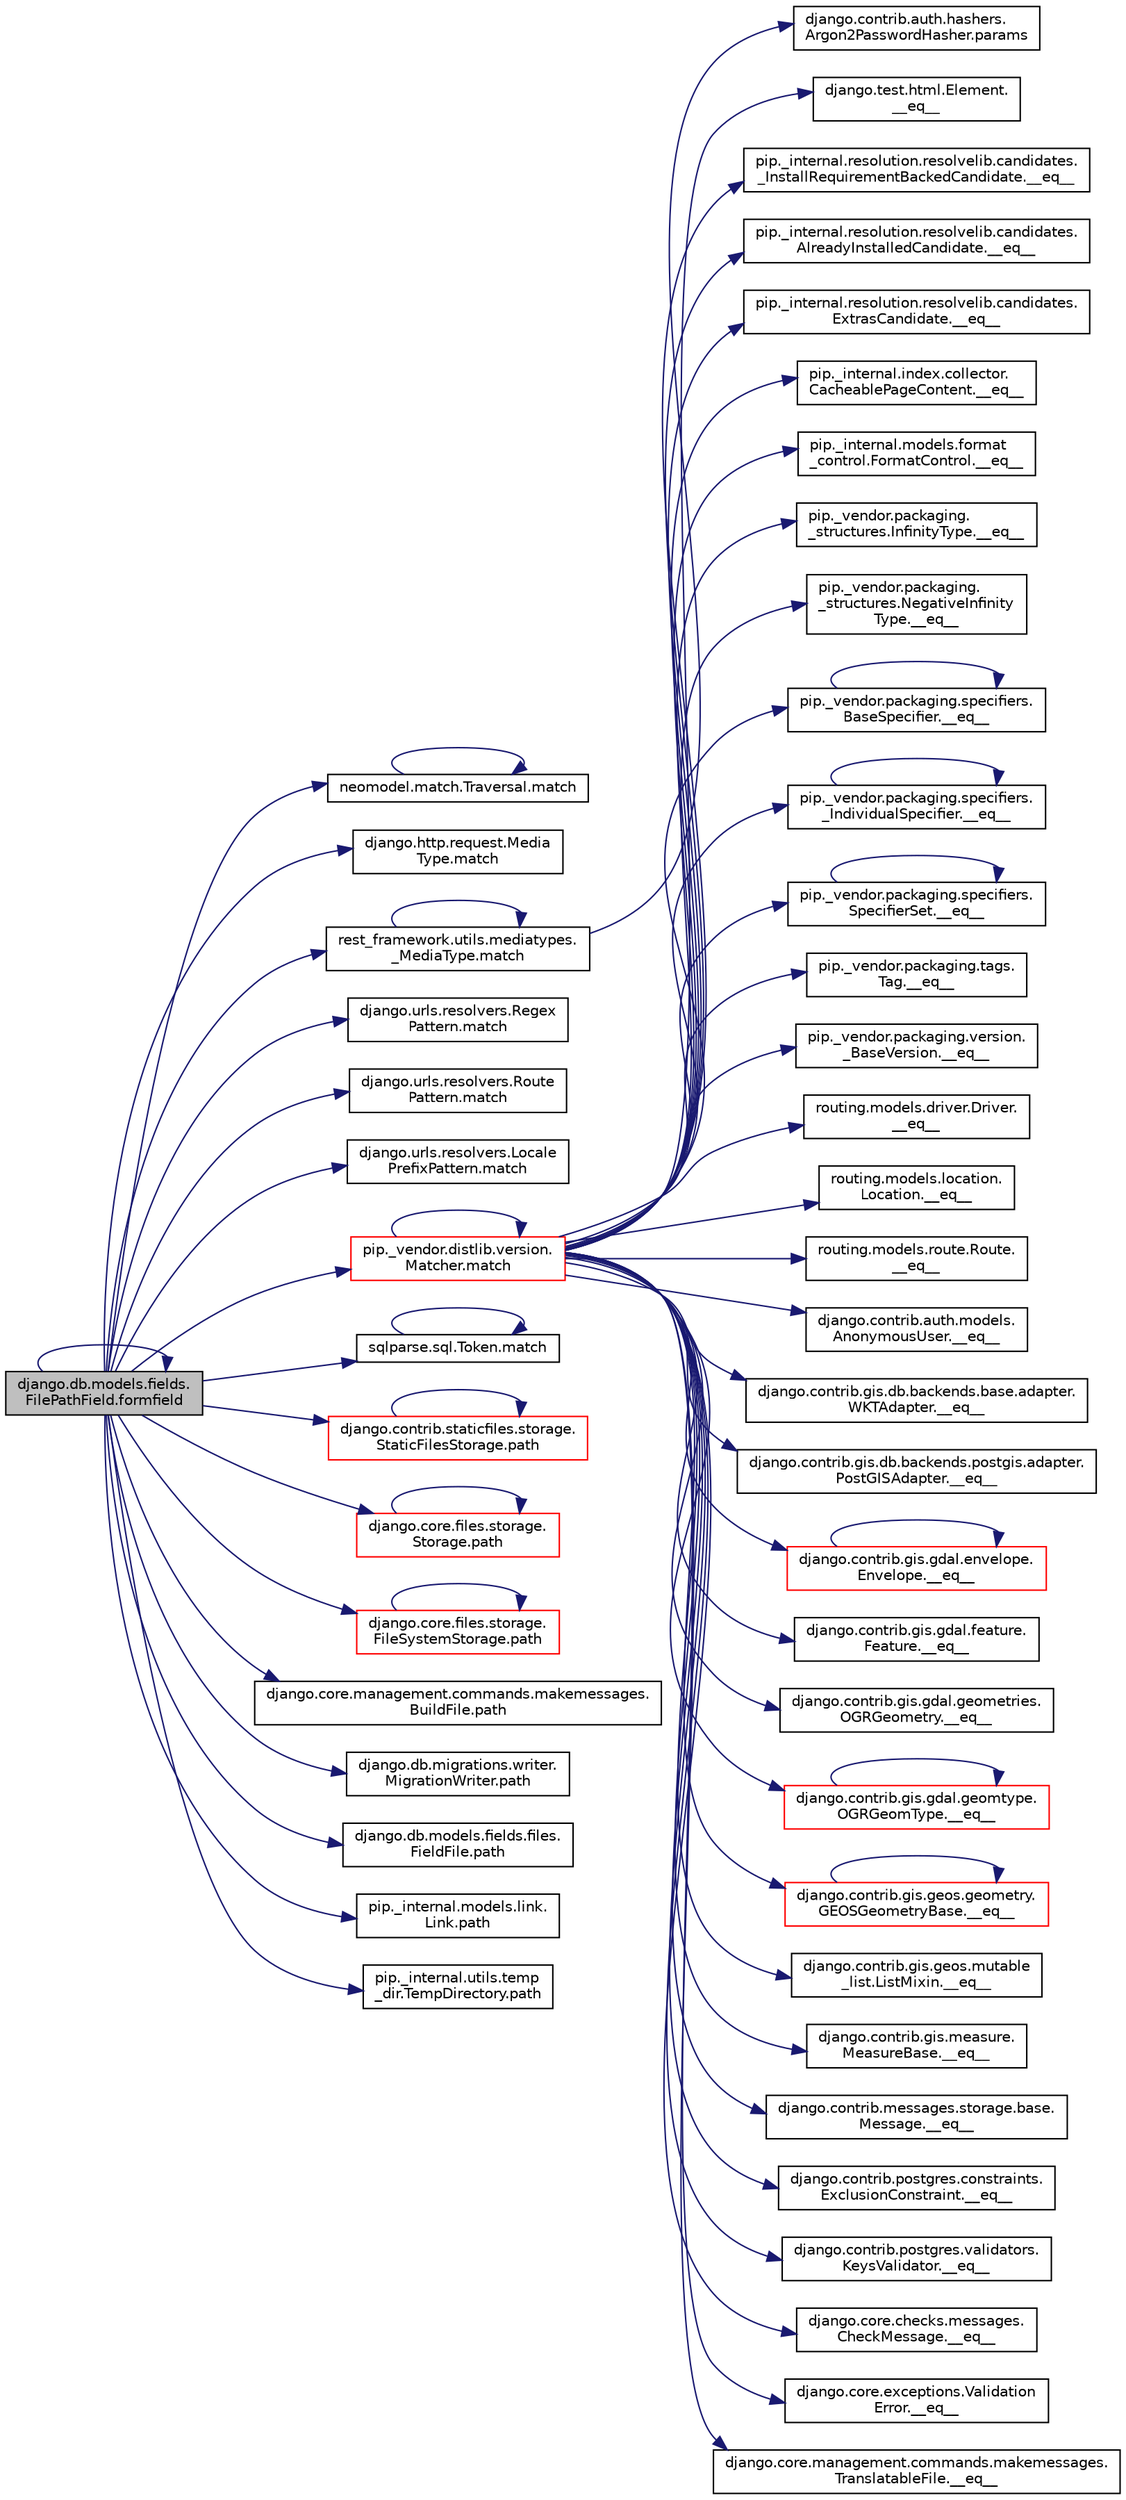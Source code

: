 digraph "django.db.models.fields.FilePathField.formfield"
{
 // LATEX_PDF_SIZE
  edge [fontname="Helvetica",fontsize="10",labelfontname="Helvetica",labelfontsize="10"];
  node [fontname="Helvetica",fontsize="10",shape=record];
  rankdir="LR";
  Node1 [label="django.db.models.fields.\lFilePathField.formfield",height=0.2,width=0.4,color="black", fillcolor="grey75", style="filled", fontcolor="black",tooltip=" "];
  Node1 -> Node1 [color="midnightblue",fontsize="10",style="solid",fontname="Helvetica"];
  Node1 -> Node2 [color="midnightblue",fontsize="10",style="solid",fontname="Helvetica"];
  Node2 [label="neomodel.match.Traversal.match",height=0.2,width=0.4,color="black", fillcolor="white", style="filled",URL="$df/de8/classneomodel_1_1match_1_1_traversal.html#a8d05246928717ddc300ecb375582b5ad",tooltip=" "];
  Node2 -> Node2 [color="midnightblue",fontsize="10",style="solid",fontname="Helvetica"];
  Node1 -> Node3 [color="midnightblue",fontsize="10",style="solid",fontname="Helvetica"];
  Node3 [label="django.http.request.Media\lType.match",height=0.2,width=0.4,color="black", fillcolor="white", style="filled",URL="$dc/d5e/classdjango_1_1http_1_1request_1_1_media_type.html#aafe65a9dbf64b5a2d6b757a6fd96aa6f",tooltip=" "];
  Node1 -> Node4 [color="midnightblue",fontsize="10",style="solid",fontname="Helvetica"];
  Node4 [label="rest_framework.utils.mediatypes.\l_MediaType.match",height=0.2,width=0.4,color="black", fillcolor="white", style="filled",URL="$dd/dba/classrest__framework_1_1utils_1_1mediatypes_1_1___media_type.html#a0f55d9da1c1cb94b192b72387e041f33",tooltip=" "];
  Node4 -> Node4 [color="midnightblue",fontsize="10",style="solid",fontname="Helvetica"];
  Node4 -> Node5 [color="midnightblue",fontsize="10",style="solid",fontname="Helvetica"];
  Node5 [label="django.contrib.auth.hashers.\lArgon2PasswordHasher.params",height=0.2,width=0.4,color="black", fillcolor="white", style="filled",URL="$d9/d60/classdjango_1_1contrib_1_1auth_1_1hashers_1_1_argon2_password_hasher.html#a686aba10c20efe71047034d701174c1c",tooltip=" "];
  Node1 -> Node6 [color="midnightblue",fontsize="10",style="solid",fontname="Helvetica"];
  Node6 [label="django.urls.resolvers.Regex\lPattern.match",height=0.2,width=0.4,color="black", fillcolor="white", style="filled",URL="$de/dca/classdjango_1_1urls_1_1resolvers_1_1_regex_pattern.html#aac33790a2aa3c963ef69769d5259cc07",tooltip=" "];
  Node1 -> Node7 [color="midnightblue",fontsize="10",style="solid",fontname="Helvetica"];
  Node7 [label="django.urls.resolvers.Route\lPattern.match",height=0.2,width=0.4,color="black", fillcolor="white", style="filled",URL="$db/d58/classdjango_1_1urls_1_1resolvers_1_1_route_pattern.html#a739ac36811db6767e7cbb39720bd54a7",tooltip=" "];
  Node1 -> Node8 [color="midnightblue",fontsize="10",style="solid",fontname="Helvetica"];
  Node8 [label="django.urls.resolvers.Locale\lPrefixPattern.match",height=0.2,width=0.4,color="black", fillcolor="white", style="filled",URL="$da/dc6/classdjango_1_1urls_1_1resolvers_1_1_locale_prefix_pattern.html#ae206b281f5058b89a8fc8c15d9190fe4",tooltip=" "];
  Node1 -> Node9 [color="midnightblue",fontsize="10",style="solid",fontname="Helvetica"];
  Node9 [label="pip._vendor.distlib.version.\lMatcher.match",height=0.2,width=0.4,color="red", fillcolor="white", style="filled",URL="$d3/d6b/classpip_1_1__vendor_1_1distlib_1_1version_1_1_matcher.html#abab07ac81cd23c3863693a3986eca843",tooltip=" "];
  Node9 -> Node10 [color="midnightblue",fontsize="10",style="solid",fontname="Helvetica"];
  Node10 [label="django.test.html.Element.\l__eq__",height=0.2,width=0.4,color="black", fillcolor="white", style="filled",URL="$dc/d65/classdjango_1_1test_1_1html_1_1_element.html#a5a0ce6083928b86cd1f80f9e05eb5b97",tooltip=" "];
  Node9 -> Node11 [color="midnightblue",fontsize="10",style="solid",fontname="Helvetica"];
  Node11 [label="pip._internal.resolution.resolvelib.candidates.\l_InstallRequirementBackedCandidate.__eq__",height=0.2,width=0.4,color="black", fillcolor="white", style="filled",URL="$dc/d03/classpip_1_1__internal_1_1resolution_1_1resolvelib_1_1candidates_1_1___install_requirement_backed_candidate.html#a80c5349a179766765f471e0385a155f6",tooltip=" "];
  Node9 -> Node12 [color="midnightblue",fontsize="10",style="solid",fontname="Helvetica"];
  Node12 [label="pip._internal.resolution.resolvelib.candidates.\lAlreadyInstalledCandidate.__eq__",height=0.2,width=0.4,color="black", fillcolor="white", style="filled",URL="$d3/d4e/classpip_1_1__internal_1_1resolution_1_1resolvelib_1_1candidates_1_1_already_installed_candidate.html#a94393be14236fb68b64ac2b9f1e89d53",tooltip=" "];
  Node9 -> Node13 [color="midnightblue",fontsize="10",style="solid",fontname="Helvetica"];
  Node13 [label="pip._internal.resolution.resolvelib.candidates.\lExtrasCandidate.__eq__",height=0.2,width=0.4,color="black", fillcolor="white", style="filled",URL="$d8/df7/classpip_1_1__internal_1_1resolution_1_1resolvelib_1_1candidates_1_1_extras_candidate.html#a949c84c5eb56c70f71c4c71935436dc0",tooltip=" "];
  Node9 -> Node14 [color="midnightblue",fontsize="10",style="solid",fontname="Helvetica"];
  Node14 [label="pip._internal.index.collector.\lCacheablePageContent.__eq__",height=0.2,width=0.4,color="black", fillcolor="white", style="filled",URL="$d0/de9/classpip_1_1__internal_1_1index_1_1collector_1_1_cacheable_page_content.html#ae4a6ec0fc0d739f93c0dd7e0847d6b6c",tooltip=" "];
  Node9 -> Node15 [color="midnightblue",fontsize="10",style="solid",fontname="Helvetica"];
  Node15 [label="pip._internal.models.format\l_control.FormatControl.__eq__",height=0.2,width=0.4,color="black", fillcolor="white", style="filled",URL="$df/d76/classpip_1_1__internal_1_1models_1_1format__control_1_1_format_control.html#a81d5af23c317eb0189c790017d13d035",tooltip=" "];
  Node9 -> Node16 [color="midnightblue",fontsize="10",style="solid",fontname="Helvetica"];
  Node16 [label="pip._vendor.packaging.\l_structures.InfinityType.__eq__",height=0.2,width=0.4,color="black", fillcolor="white", style="filled",URL="$d9/d7c/classpip_1_1__vendor_1_1packaging_1_1__structures_1_1_infinity_type.html#a4b5c65f25b76a750fa50bc65f7b8d806",tooltip=" "];
  Node9 -> Node17 [color="midnightblue",fontsize="10",style="solid",fontname="Helvetica"];
  Node17 [label="pip._vendor.packaging.\l_structures.NegativeInfinity\lType.__eq__",height=0.2,width=0.4,color="black", fillcolor="white", style="filled",URL="$df/d59/classpip_1_1__vendor_1_1packaging_1_1__structures_1_1_negative_infinity_type.html#a580583e20ff767a40fd38a504bb8f5b9",tooltip=" "];
  Node9 -> Node18 [color="midnightblue",fontsize="10",style="solid",fontname="Helvetica"];
  Node18 [label="pip._vendor.packaging.specifiers.\lBaseSpecifier.__eq__",height=0.2,width=0.4,color="black", fillcolor="white", style="filled",URL="$df/d1d/classpip_1_1__vendor_1_1packaging_1_1specifiers_1_1_base_specifier.html#a00a12252d929a8444d4b5902c07743b8",tooltip=" "];
  Node18 -> Node18 [color="midnightblue",fontsize="10",style="solid",fontname="Helvetica"];
  Node9 -> Node19 [color="midnightblue",fontsize="10",style="solid",fontname="Helvetica"];
  Node19 [label="pip._vendor.packaging.specifiers.\l_IndividualSpecifier.__eq__",height=0.2,width=0.4,color="black", fillcolor="white", style="filled",URL="$d9/d98/classpip_1_1__vendor_1_1packaging_1_1specifiers_1_1___individual_specifier.html#a82fc91b29d633d8ec51c699b24dbc539",tooltip=" "];
  Node19 -> Node19 [color="midnightblue",fontsize="10",style="solid",fontname="Helvetica"];
  Node9 -> Node20 [color="midnightblue",fontsize="10",style="solid",fontname="Helvetica"];
  Node20 [label="pip._vendor.packaging.specifiers.\lSpecifierSet.__eq__",height=0.2,width=0.4,color="black", fillcolor="white", style="filled",URL="$d5/d11/classpip_1_1__vendor_1_1packaging_1_1specifiers_1_1_specifier_set.html#a22feff7026719dd66ba95d49ee38f236",tooltip=" "];
  Node20 -> Node20 [color="midnightblue",fontsize="10",style="solid",fontname="Helvetica"];
  Node9 -> Node21 [color="midnightblue",fontsize="10",style="solid",fontname="Helvetica"];
  Node21 [label="pip._vendor.packaging.tags.\lTag.__eq__",height=0.2,width=0.4,color="black", fillcolor="white", style="filled",URL="$de/df3/classpip_1_1__vendor_1_1packaging_1_1tags_1_1_tag.html#a5ad236a537cd14efba07e47ed61dec94",tooltip=" "];
  Node9 -> Node22 [color="midnightblue",fontsize="10",style="solid",fontname="Helvetica"];
  Node22 [label="pip._vendor.packaging.version.\l_BaseVersion.__eq__",height=0.2,width=0.4,color="black", fillcolor="white", style="filled",URL="$d9/d99/classpip_1_1__vendor_1_1packaging_1_1version_1_1___base_version.html#a3a11a0890c9e59fbb73a32239c34a104",tooltip=" "];
  Node9 -> Node23 [color="midnightblue",fontsize="10",style="solid",fontname="Helvetica"];
  Node23 [label="routing.models.driver.Driver.\l__eq__",height=0.2,width=0.4,color="black", fillcolor="white", style="filled",URL="$d7/d2c/classrouting_1_1models_1_1driver_1_1_driver.html#a1e884bf9963f999af66cb2757b27a5d1",tooltip=" "];
  Node9 -> Node24 [color="midnightblue",fontsize="10",style="solid",fontname="Helvetica"];
  Node24 [label="routing.models.location.\lLocation.__eq__",height=0.2,width=0.4,color="black", fillcolor="white", style="filled",URL="$d6/d8b/classrouting_1_1models_1_1location_1_1_location.html#af2349c09183110bf875b507adfcecf25",tooltip=" "];
  Node9 -> Node25 [color="midnightblue",fontsize="10",style="solid",fontname="Helvetica"];
  Node25 [label="routing.models.route.Route.\l__eq__",height=0.2,width=0.4,color="black", fillcolor="white", style="filled",URL="$db/dfb/classrouting_1_1models_1_1route_1_1_route.html#a09e3fb24af89b97f5a8bce1d6412aa56",tooltip=" "];
  Node9 -> Node26 [color="midnightblue",fontsize="10",style="solid",fontname="Helvetica"];
  Node26 [label="django.contrib.auth.models.\lAnonymousUser.__eq__",height=0.2,width=0.4,color="black", fillcolor="white", style="filled",URL="$d4/d46/classdjango_1_1contrib_1_1auth_1_1models_1_1_anonymous_user.html#a4734e760565e452f080162df88917352",tooltip=" "];
  Node9 -> Node27 [color="midnightblue",fontsize="10",style="solid",fontname="Helvetica"];
  Node27 [label="django.contrib.gis.db.backends.base.adapter.\lWKTAdapter.__eq__",height=0.2,width=0.4,color="black", fillcolor="white", style="filled",URL="$d8/df6/classdjango_1_1contrib_1_1gis_1_1db_1_1backends_1_1base_1_1adapter_1_1_w_k_t_adapter.html#aa895797a190b852be0c83f893da9fd5c",tooltip=" "];
  Node9 -> Node28 [color="midnightblue",fontsize="10",style="solid",fontname="Helvetica"];
  Node28 [label="django.contrib.gis.db.backends.postgis.adapter.\lPostGISAdapter.__eq__",height=0.2,width=0.4,color="black", fillcolor="white", style="filled",URL="$dd/dfd/classdjango_1_1contrib_1_1gis_1_1db_1_1backends_1_1postgis_1_1adapter_1_1_post_g_i_s_adapter.html#a1372a8efdcba9ebe2d082f42fffa5b23",tooltip=" "];
  Node9 -> Node29 [color="midnightblue",fontsize="10",style="solid",fontname="Helvetica"];
  Node29 [label="django.contrib.gis.gdal.envelope.\lEnvelope.__eq__",height=0.2,width=0.4,color="red", fillcolor="white", style="filled",URL="$d2/d58/classdjango_1_1contrib_1_1gis_1_1gdal_1_1envelope_1_1_envelope.html#a4f5ed15df775a28089b1db73f8f6a42a",tooltip=" "];
  Node29 -> Node29 [color="midnightblue",fontsize="10",style="solid",fontname="Helvetica"];
  Node9 -> Node40 [color="midnightblue",fontsize="10",style="solid",fontname="Helvetica"];
  Node40 [label="django.contrib.gis.gdal.feature.\lFeature.__eq__",height=0.2,width=0.4,color="black", fillcolor="white", style="filled",URL="$db/d34/classdjango_1_1contrib_1_1gis_1_1gdal_1_1feature_1_1_feature.html#ade64305ed6f0cda968157069d832e352",tooltip=" "];
  Node9 -> Node41 [color="midnightblue",fontsize="10",style="solid",fontname="Helvetica"];
  Node41 [label="django.contrib.gis.gdal.geometries.\lOGRGeometry.__eq__",height=0.2,width=0.4,color="black", fillcolor="white", style="filled",URL="$dd/d78/classdjango_1_1contrib_1_1gis_1_1gdal_1_1geometries_1_1_o_g_r_geometry.html#aed41c4ad29a85af5632a107fdefdad1c",tooltip=" "];
  Node9 -> Node42 [color="midnightblue",fontsize="10",style="solid",fontname="Helvetica"];
  Node42 [label="django.contrib.gis.gdal.geomtype.\lOGRGeomType.__eq__",height=0.2,width=0.4,color="red", fillcolor="white", style="filled",URL="$dc/d9c/classdjango_1_1contrib_1_1gis_1_1gdal_1_1geomtype_1_1_o_g_r_geom_type.html#a18d1c16802e627a3cdb379e3561eeb65",tooltip=" "];
  Node42 -> Node42 [color="midnightblue",fontsize="10",style="solid",fontname="Helvetica"];
  Node9 -> Node131 [color="midnightblue",fontsize="10",style="solid",fontname="Helvetica"];
  Node131 [label="django.contrib.gis.geos.geometry.\lGEOSGeometryBase.__eq__",height=0.2,width=0.4,color="red", fillcolor="white", style="filled",URL="$d0/d97/classdjango_1_1contrib_1_1gis_1_1geos_1_1geometry_1_1_g_e_o_s_geometry_base.html#ac386bceb24e7d0892d59e1c1b82064bc",tooltip=" "];
  Node131 -> Node131 [color="midnightblue",fontsize="10",style="solid",fontname="Helvetica"];
  Node9 -> Node170 [color="midnightblue",fontsize="10",style="solid",fontname="Helvetica"];
  Node170 [label="django.contrib.gis.geos.mutable\l_list.ListMixin.__eq__",height=0.2,width=0.4,color="black", fillcolor="white", style="filled",URL="$d5/d0e/classdjango_1_1contrib_1_1gis_1_1geos_1_1mutable__list_1_1_list_mixin.html#a8e9d167b8c10ca4233eec454bfbfebab",tooltip=" "];
  Node9 -> Node171 [color="midnightblue",fontsize="10",style="solid",fontname="Helvetica"];
  Node171 [label="django.contrib.gis.measure.\lMeasureBase.__eq__",height=0.2,width=0.4,color="black", fillcolor="white", style="filled",URL="$d5/da4/classdjango_1_1contrib_1_1gis_1_1measure_1_1_measure_base.html#a06f909e6e6e8ae74d0b9efcc8eee3006",tooltip=" "];
  Node9 -> Node172 [color="midnightblue",fontsize="10",style="solid",fontname="Helvetica"];
  Node172 [label="django.contrib.messages.storage.base.\lMessage.__eq__",height=0.2,width=0.4,color="black", fillcolor="white", style="filled",URL="$d3/dce/classdjango_1_1contrib_1_1messages_1_1storage_1_1base_1_1_message.html#a59ceb3a02dce364dafe8b54c191a65cc",tooltip=" "];
  Node9 -> Node173 [color="midnightblue",fontsize="10",style="solid",fontname="Helvetica"];
  Node173 [label="django.contrib.postgres.constraints.\lExclusionConstraint.__eq__",height=0.2,width=0.4,color="black", fillcolor="white", style="filled",URL="$d1/d7e/classdjango_1_1contrib_1_1postgres_1_1constraints_1_1_exclusion_constraint.html#a80e1f8b6add009c5c64aadcb08757be2",tooltip=" "];
  Node9 -> Node174 [color="midnightblue",fontsize="10",style="solid",fontname="Helvetica"];
  Node174 [label="django.contrib.postgres.validators.\lKeysValidator.__eq__",height=0.2,width=0.4,color="black", fillcolor="white", style="filled",URL="$d0/d34/classdjango_1_1contrib_1_1postgres_1_1validators_1_1_keys_validator.html#adf9f14146abc147da5e38f7378d4d586",tooltip=" "];
  Node9 -> Node175 [color="midnightblue",fontsize="10",style="solid",fontname="Helvetica"];
  Node175 [label="django.core.checks.messages.\lCheckMessage.__eq__",height=0.2,width=0.4,color="black", fillcolor="white", style="filled",URL="$d7/d43/classdjango_1_1core_1_1checks_1_1messages_1_1_check_message.html#a71917fdd6fc578ea0d354b399ee8342a",tooltip=" "];
  Node9 -> Node176 [color="midnightblue",fontsize="10",style="solid",fontname="Helvetica"];
  Node176 [label="django.core.exceptions.Validation\lError.__eq__",height=0.2,width=0.4,color="black", fillcolor="white", style="filled",URL="$d0/d31/classdjango_1_1core_1_1exceptions_1_1_validation_error.html#a97c2c555478104d7b5d1a6bdd3108753",tooltip=" "];
  Node9 -> Node177 [color="midnightblue",fontsize="10",style="solid",fontname="Helvetica"];
  Node177 [label="django.core.management.commands.makemessages.\lTranslatableFile.__eq__",height=0.2,width=0.4,color="black", fillcolor="white", style="filled",URL="$de/dbe/classdjango_1_1core_1_1management_1_1commands_1_1makemessages_1_1_translatable_file.html#aeeb062b99003fa3d179505ad5f5b0ca2",tooltip=" "];
  Node9 -> Node9 [color="midnightblue",fontsize="10",style="solid",fontname="Helvetica"];
  Node1 -> Node1769 [color="midnightblue",fontsize="10",style="solid",fontname="Helvetica"];
  Node1769 [label="sqlparse.sql.Token.match",height=0.2,width=0.4,color="black", fillcolor="white", style="filled",URL="$da/df7/classsqlparse_1_1sql_1_1_token.html#aa2cb7a6c9e1fbd81bfc1153e168985f5",tooltip=" "];
  Node1769 -> Node1769 [color="midnightblue",fontsize="10",style="solid",fontname="Helvetica"];
  Node1 -> Node450 [color="midnightblue",fontsize="10",style="solid",fontname="Helvetica"];
  Node450 [label="django.contrib.staticfiles.storage.\lStaticFilesStorage.path",height=0.2,width=0.4,color="red", fillcolor="white", style="filled",URL="$de/db9/classdjango_1_1contrib_1_1staticfiles_1_1storage_1_1_static_files_storage.html#a05b94710221f618ad88b3803a0ff5bde",tooltip=" "];
  Node450 -> Node450 [color="midnightblue",fontsize="10",style="solid",fontname="Helvetica"];
  Node1 -> Node451 [color="midnightblue",fontsize="10",style="solid",fontname="Helvetica"];
  Node451 [label="django.core.files.storage.\lStorage.path",height=0.2,width=0.4,color="red", fillcolor="white", style="filled",URL="$dc/dad/classdjango_1_1core_1_1files_1_1storage_1_1_storage.html#a17377b94f5001b6066439509777a1ac8",tooltip=" "];
  Node451 -> Node451 [color="midnightblue",fontsize="10",style="solid",fontname="Helvetica"];
  Node1 -> Node438 [color="midnightblue",fontsize="10",style="solid",fontname="Helvetica"];
  Node438 [label="django.core.files.storage.\lFileSystemStorage.path",height=0.2,width=0.4,color="red", fillcolor="white", style="filled",URL="$db/da8/classdjango_1_1core_1_1files_1_1storage_1_1_file_system_storage.html#a0720d398ae6ba15a3e95148f61fb27f6",tooltip=" "];
  Node438 -> Node438 [color="midnightblue",fontsize="10",style="solid",fontname="Helvetica"];
  Node1 -> Node445 [color="midnightblue",fontsize="10",style="solid",fontname="Helvetica"];
  Node445 [label="django.core.management.commands.makemessages.\lBuildFile.path",height=0.2,width=0.4,color="black", fillcolor="white", style="filled",URL="$d9/d7e/classdjango_1_1core_1_1management_1_1commands_1_1makemessages_1_1_build_file.html#ae5fae86bbb96ff1d0dd84996f79f75b1",tooltip=" "];
  Node1 -> Node446 [color="midnightblue",fontsize="10",style="solid",fontname="Helvetica"];
  Node446 [label="django.db.migrations.writer.\lMigrationWriter.path",height=0.2,width=0.4,color="black", fillcolor="white", style="filled",URL="$db/ddf/classdjango_1_1db_1_1migrations_1_1writer_1_1_migration_writer.html#aebead8ed3144ce844c82c6645c0e1c8f",tooltip=" "];
  Node1 -> Node447 [color="midnightblue",fontsize="10",style="solid",fontname="Helvetica"];
  Node447 [label="django.db.models.fields.files.\lFieldFile.path",height=0.2,width=0.4,color="black", fillcolor="white", style="filled",URL="$d8/d02/classdjango_1_1db_1_1models_1_1fields_1_1files_1_1_field_file.html#acf6db854742b9cd3a96deed595bbb916",tooltip=" "];
  Node1 -> Node448 [color="midnightblue",fontsize="10",style="solid",fontname="Helvetica"];
  Node448 [label="pip._internal.models.link.\lLink.path",height=0.2,width=0.4,color="black", fillcolor="white", style="filled",URL="$de/da5/classpip_1_1__internal_1_1models_1_1link_1_1_link.html#a30f454216dcb615e3ed986238490f180",tooltip=" "];
  Node1 -> Node449 [color="midnightblue",fontsize="10",style="solid",fontname="Helvetica"];
  Node449 [label="pip._internal.utils.temp\l_dir.TempDirectory.path",height=0.2,width=0.4,color="black", fillcolor="white", style="filled",URL="$d8/d0b/classpip_1_1__internal_1_1utils_1_1temp__dir_1_1_temp_directory.html#a4254ada0d1dd48d528785750384678e8",tooltip=" "];
}
